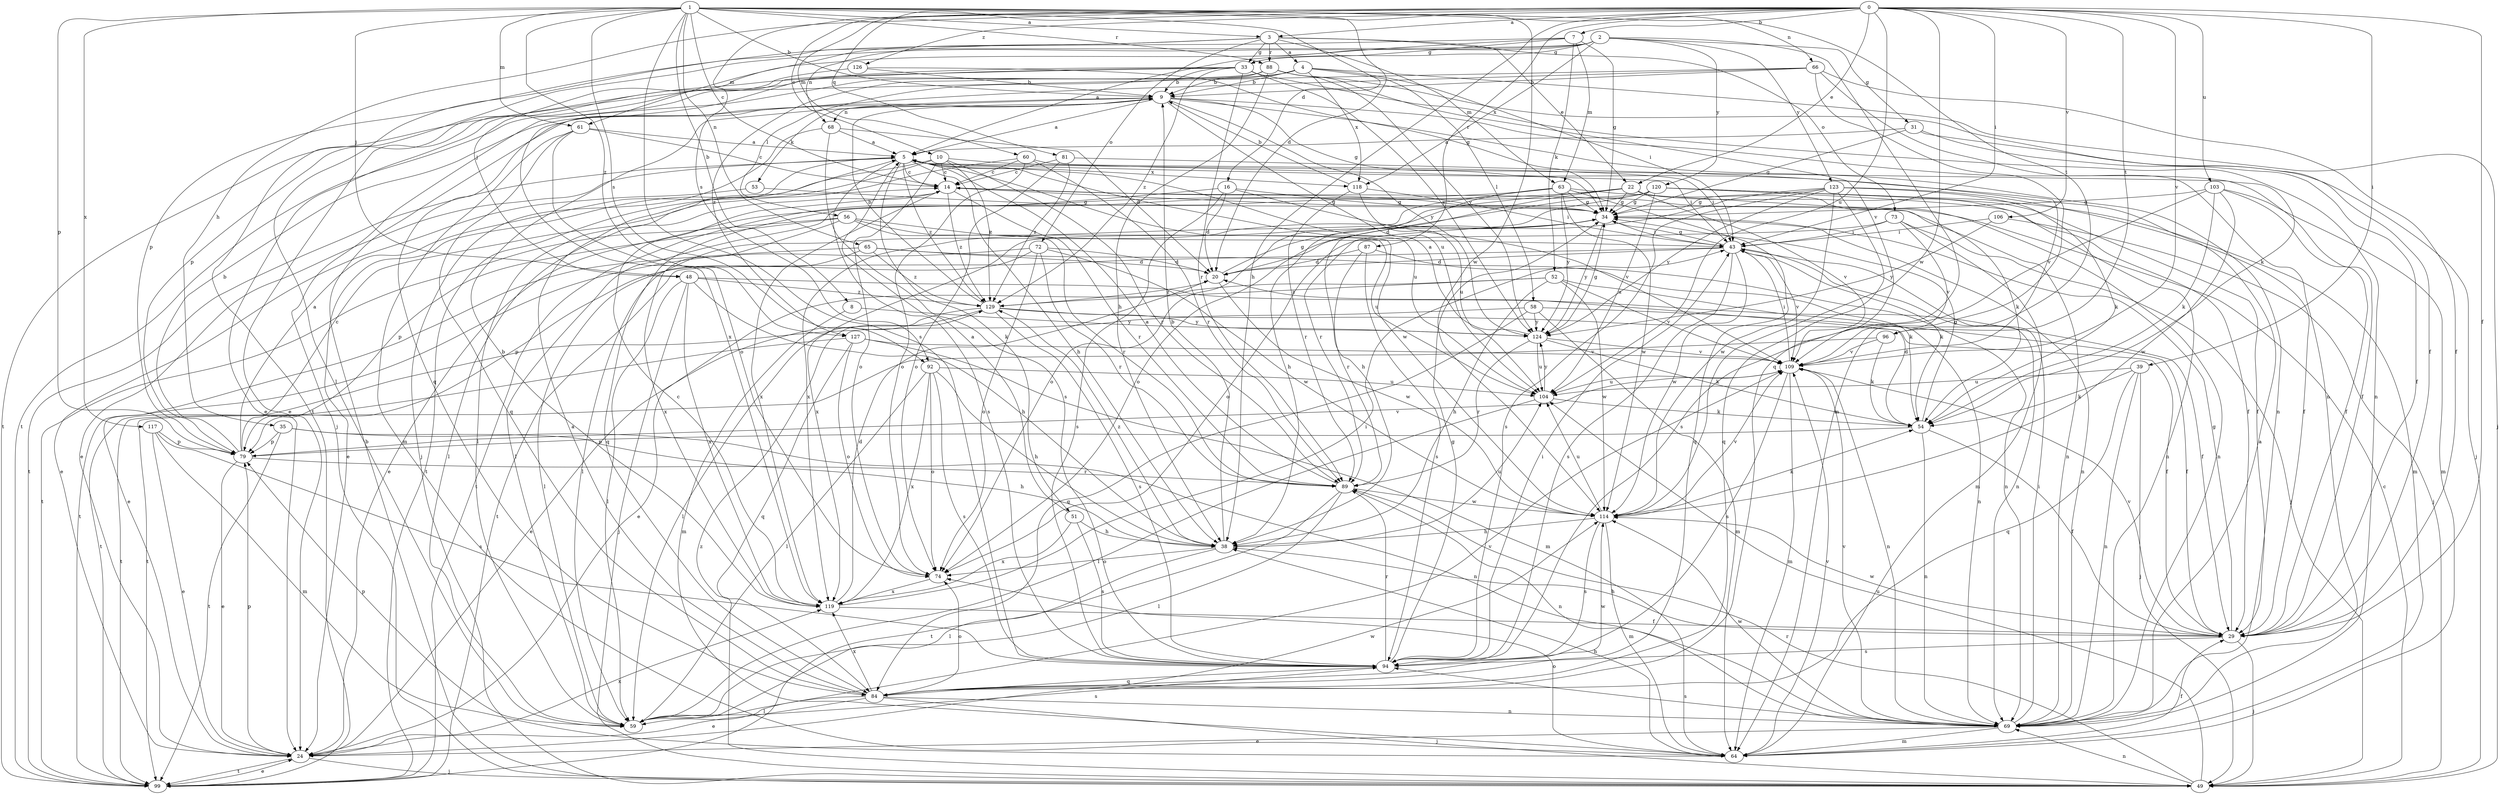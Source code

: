 strict digraph  {
0;
1;
2;
3;
4;
5;
7;
8;
9;
10;
14;
16;
20;
22;
24;
29;
31;
33;
34;
35;
38;
39;
43;
48;
49;
51;
52;
53;
54;
56;
58;
59;
60;
61;
63;
64;
65;
66;
68;
69;
72;
73;
74;
79;
81;
84;
87;
88;
89;
92;
94;
96;
99;
103;
104;
106;
109;
114;
117;
118;
119;
120;
123;
124;
126;
127;
129;
0 -> 3  [label=a];
0 -> 7  [label=b];
0 -> 10  [label=c];
0 -> 22  [label=e];
0 -> 29  [label=f];
0 -> 35  [label=h];
0 -> 38  [label=h];
0 -> 39  [label=i];
0 -> 43  [label=i];
0 -> 60  [label=m];
0 -> 81  [label=q];
0 -> 87  [label=r];
0 -> 92  [label=s];
0 -> 96  [label=t];
0 -> 103  [label=u];
0 -> 104  [label=u];
0 -> 106  [label=v];
0 -> 109  [label=v];
0 -> 114  [label=w];
0 -> 126  [label=z];
1 -> 3  [label=a];
1 -> 8  [label=b];
1 -> 9  [label=b];
1 -> 14  [label=c];
1 -> 16  [label=d];
1 -> 20  [label=d];
1 -> 48  [label=j];
1 -> 61  [label=m];
1 -> 65  [label=n];
1 -> 66  [label=n];
1 -> 79  [label=p];
1 -> 88  [label=r];
1 -> 92  [label=s];
1 -> 94  [label=s];
1 -> 96  [label=t];
1 -> 114  [label=w];
1 -> 117  [label=x];
1 -> 127  [label=z];
2 -> 31  [label=g];
2 -> 33  [label=g];
2 -> 48  [label=j];
2 -> 79  [label=p];
2 -> 84  [label=q];
2 -> 99  [label=t];
2 -> 118  [label=x];
2 -> 120  [label=y];
2 -> 123  [label=y];
3 -> 4  [label=a];
3 -> 22  [label=e];
3 -> 33  [label=g];
3 -> 61  [label=m];
3 -> 63  [label=m];
3 -> 68  [label=n];
3 -> 72  [label=o];
3 -> 73  [label=o];
3 -> 88  [label=r];
4 -> 9  [label=b];
4 -> 43  [label=i];
4 -> 49  [label=j];
4 -> 56  [label=l];
4 -> 58  [label=l];
4 -> 118  [label=x];
4 -> 127  [label=z];
5 -> 14  [label=c];
5 -> 24  [label=e];
5 -> 29  [label=f];
5 -> 38  [label=h];
5 -> 51  [label=k];
5 -> 94  [label=s];
5 -> 99  [label=t];
5 -> 104  [label=u];
5 -> 114  [label=w];
5 -> 118  [label=x];
5 -> 129  [label=z];
7 -> 5  [label=a];
7 -> 33  [label=g];
7 -> 34  [label=g];
7 -> 52  [label=k];
7 -> 59  [label=l];
7 -> 63  [label=m];
8 -> 64  [label=m];
8 -> 124  [label=y];
9 -> 5  [label=a];
9 -> 34  [label=g];
9 -> 53  [label=k];
9 -> 54  [label=k];
9 -> 68  [label=n];
9 -> 69  [label=n];
9 -> 104  [label=u];
9 -> 124  [label=y];
10 -> 14  [label=c];
10 -> 24  [label=e];
10 -> 43  [label=i];
10 -> 74  [label=o];
10 -> 89  [label=r];
10 -> 99  [label=t];
10 -> 129  [label=z];
14 -> 34  [label=g];
14 -> 59  [label=l];
14 -> 69  [label=n];
14 -> 89  [label=r];
14 -> 119  [label=x];
14 -> 129  [label=z];
16 -> 20  [label=d];
16 -> 34  [label=g];
16 -> 84  [label=q];
16 -> 94  [label=s];
16 -> 109  [label=v];
20 -> 34  [label=g];
20 -> 114  [label=w];
20 -> 129  [label=z];
22 -> 24  [label=e];
22 -> 29  [label=f];
22 -> 34  [label=g];
22 -> 38  [label=h];
22 -> 69  [label=n];
22 -> 74  [label=o];
22 -> 109  [label=v];
24 -> 49  [label=j];
24 -> 79  [label=p];
24 -> 99  [label=t];
24 -> 114  [label=w];
24 -> 119  [label=x];
29 -> 34  [label=g];
29 -> 38  [label=h];
29 -> 49  [label=j];
29 -> 94  [label=s];
29 -> 109  [label=v];
29 -> 114  [label=w];
31 -> 5  [label=a];
31 -> 29  [label=f];
31 -> 34  [label=g];
31 -> 49  [label=j];
33 -> 9  [label=b];
33 -> 24  [label=e];
33 -> 69  [label=n];
33 -> 79  [label=p];
33 -> 89  [label=r];
33 -> 119  [label=x];
33 -> 124  [label=y];
33 -> 129  [label=z];
34 -> 43  [label=i];
34 -> 59  [label=l];
34 -> 69  [label=n];
34 -> 119  [label=x];
34 -> 124  [label=y];
35 -> 38  [label=h];
35 -> 69  [label=n];
35 -> 79  [label=p];
35 -> 99  [label=t];
38 -> 9  [label=b];
38 -> 59  [label=l];
38 -> 74  [label=o];
38 -> 104  [label=u];
38 -> 129  [label=z];
39 -> 49  [label=j];
39 -> 54  [label=k];
39 -> 69  [label=n];
39 -> 84  [label=q];
39 -> 104  [label=u];
43 -> 20  [label=d];
43 -> 34  [label=g];
43 -> 54  [label=k];
43 -> 69  [label=n];
43 -> 94  [label=s];
43 -> 99  [label=t];
43 -> 109  [label=v];
43 -> 114  [label=w];
48 -> 29  [label=f];
48 -> 38  [label=h];
48 -> 49  [label=j];
48 -> 59  [label=l];
48 -> 119  [label=x];
48 -> 129  [label=z];
49 -> 9  [label=b];
49 -> 14  [label=c];
49 -> 69  [label=n];
49 -> 89  [label=r];
49 -> 104  [label=u];
49 -> 129  [label=z];
51 -> 5  [label=a];
51 -> 38  [label=h];
51 -> 94  [label=s];
51 -> 119  [label=x];
52 -> 24  [label=e];
52 -> 38  [label=h];
52 -> 69  [label=n];
52 -> 109  [label=v];
52 -> 114  [label=w];
52 -> 129  [label=z];
53 -> 24  [label=e];
53 -> 34  [label=g];
54 -> 20  [label=d];
54 -> 29  [label=f];
54 -> 34  [label=g];
54 -> 69  [label=n];
54 -> 79  [label=p];
56 -> 43  [label=i];
56 -> 79  [label=p];
56 -> 89  [label=r];
56 -> 99  [label=t];
56 -> 104  [label=u];
56 -> 119  [label=x];
58 -> 29  [label=f];
58 -> 64  [label=m];
58 -> 84  [label=q];
58 -> 99  [label=t];
58 -> 124  [label=y];
59 -> 79  [label=p];
59 -> 94  [label=s];
59 -> 109  [label=v];
60 -> 14  [label=c];
60 -> 43  [label=i];
60 -> 59  [label=l];
60 -> 74  [label=o];
60 -> 89  [label=r];
61 -> 5  [label=a];
61 -> 14  [label=c];
61 -> 64  [label=m];
61 -> 74  [label=o];
61 -> 84  [label=q];
63 -> 34  [label=g];
63 -> 38  [label=h];
63 -> 54  [label=k];
63 -> 84  [label=q];
63 -> 99  [label=t];
63 -> 114  [label=w];
63 -> 119  [label=x];
63 -> 124  [label=y];
64 -> 29  [label=f];
64 -> 38  [label=h];
64 -> 74  [label=o];
64 -> 109  [label=v];
65 -> 20  [label=d];
65 -> 24  [label=e];
65 -> 54  [label=k];
65 -> 59  [label=l];
65 -> 129  [label=z];
66 -> 9  [label=b];
66 -> 29  [label=f];
66 -> 64  [label=m];
66 -> 69  [label=n];
66 -> 84  [label=q];
66 -> 99  [label=t];
68 -> 5  [label=a];
68 -> 20  [label=d];
68 -> 49  [label=j];
68 -> 94  [label=s];
69 -> 5  [label=a];
69 -> 24  [label=e];
69 -> 43  [label=i];
69 -> 64  [label=m];
69 -> 94  [label=s];
69 -> 109  [label=v];
69 -> 114  [label=w];
72 -> 20  [label=d];
72 -> 74  [label=o];
72 -> 79  [label=p];
72 -> 89  [label=r];
72 -> 99  [label=t];
72 -> 114  [label=w];
73 -> 43  [label=i];
73 -> 49  [label=j];
73 -> 64  [label=m];
73 -> 74  [label=o];
73 -> 109  [label=v];
74 -> 119  [label=x];
79 -> 5  [label=a];
79 -> 9  [label=b];
79 -> 14  [label=c];
79 -> 24  [label=e];
79 -> 89  [label=r];
79 -> 109  [label=v];
81 -> 14  [label=c];
81 -> 74  [label=o];
81 -> 109  [label=v];
81 -> 129  [label=z];
84 -> 5  [label=a];
84 -> 24  [label=e];
84 -> 49  [label=j];
84 -> 59  [label=l];
84 -> 69  [label=n];
84 -> 74  [label=o];
84 -> 114  [label=w];
84 -> 119  [label=x];
87 -> 20  [label=d];
87 -> 69  [label=n];
87 -> 89  [label=r];
87 -> 94  [label=s];
88 -> 9  [label=b];
88 -> 29  [label=f];
88 -> 38  [label=h];
88 -> 49  [label=j];
88 -> 99  [label=t];
88 -> 109  [label=v];
88 -> 124  [label=y];
89 -> 5  [label=a];
89 -> 59  [label=l];
89 -> 69  [label=n];
89 -> 99  [label=t];
89 -> 114  [label=w];
92 -> 38  [label=h];
92 -> 59  [label=l];
92 -> 74  [label=o];
92 -> 94  [label=s];
92 -> 104  [label=u];
92 -> 119  [label=x];
94 -> 34  [label=g];
94 -> 43  [label=i];
94 -> 84  [label=q];
94 -> 89  [label=r];
96 -> 54  [label=k];
96 -> 99  [label=t];
96 -> 109  [label=v];
99 -> 24  [label=e];
103 -> 29  [label=f];
103 -> 34  [label=g];
103 -> 54  [label=k];
103 -> 64  [label=m];
103 -> 94  [label=s];
103 -> 114  [label=w];
104 -> 54  [label=k];
104 -> 59  [label=l];
104 -> 124  [label=y];
106 -> 43  [label=i];
106 -> 49  [label=j];
106 -> 124  [label=y];
109 -> 43  [label=i];
109 -> 64  [label=m];
109 -> 69  [label=n];
109 -> 94  [label=s];
109 -> 104  [label=u];
114 -> 38  [label=h];
114 -> 54  [label=k];
114 -> 64  [label=m];
114 -> 94  [label=s];
114 -> 104  [label=u];
114 -> 109  [label=v];
117 -> 24  [label=e];
117 -> 64  [label=m];
117 -> 79  [label=p];
117 -> 94  [label=s];
118 -> 9  [label=b];
118 -> 43  [label=i];
118 -> 89  [label=r];
118 -> 104  [label=u];
119 -> 9  [label=b];
119 -> 14  [label=c];
119 -> 20  [label=d];
119 -> 29  [label=f];
119 -> 43  [label=i];
120 -> 29  [label=f];
120 -> 34  [label=g];
120 -> 59  [label=l];
120 -> 64  [label=m];
120 -> 69  [label=n];
120 -> 74  [label=o];
120 -> 89  [label=r];
120 -> 104  [label=u];
123 -> 20  [label=d];
123 -> 29  [label=f];
123 -> 34  [label=g];
123 -> 54  [label=k];
123 -> 84  [label=q];
123 -> 94  [label=s];
123 -> 114  [label=w];
123 -> 124  [label=y];
124 -> 5  [label=a];
124 -> 34  [label=g];
124 -> 54  [label=k];
124 -> 89  [label=r];
124 -> 104  [label=u];
124 -> 109  [label=v];
126 -> 9  [label=b];
126 -> 24  [label=e];
126 -> 34  [label=g];
127 -> 64  [label=m];
127 -> 74  [label=o];
127 -> 84  [label=q];
127 -> 99  [label=t];
127 -> 109  [label=v];
129 -> 9  [label=b];
129 -> 24  [label=e];
129 -> 29  [label=f];
129 -> 59  [label=l];
129 -> 94  [label=s];
129 -> 124  [label=y];
}
